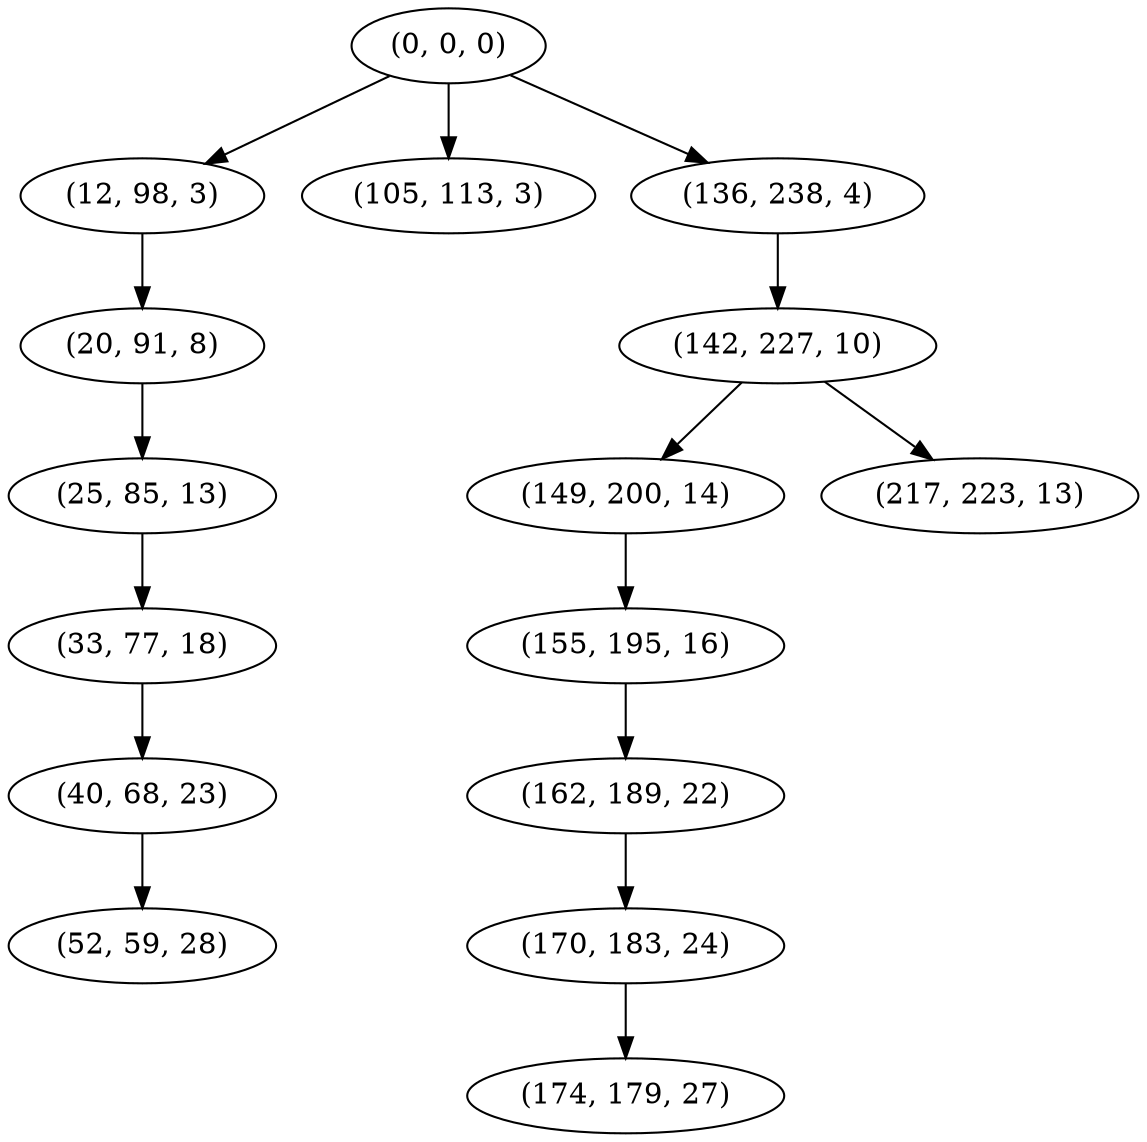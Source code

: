 digraph tree {
    "(0, 0, 0)";
    "(12, 98, 3)";
    "(20, 91, 8)";
    "(25, 85, 13)";
    "(33, 77, 18)";
    "(40, 68, 23)";
    "(52, 59, 28)";
    "(105, 113, 3)";
    "(136, 238, 4)";
    "(142, 227, 10)";
    "(149, 200, 14)";
    "(155, 195, 16)";
    "(162, 189, 22)";
    "(170, 183, 24)";
    "(174, 179, 27)";
    "(217, 223, 13)";
    "(0, 0, 0)" -> "(12, 98, 3)";
    "(0, 0, 0)" -> "(105, 113, 3)";
    "(0, 0, 0)" -> "(136, 238, 4)";
    "(12, 98, 3)" -> "(20, 91, 8)";
    "(20, 91, 8)" -> "(25, 85, 13)";
    "(25, 85, 13)" -> "(33, 77, 18)";
    "(33, 77, 18)" -> "(40, 68, 23)";
    "(40, 68, 23)" -> "(52, 59, 28)";
    "(136, 238, 4)" -> "(142, 227, 10)";
    "(142, 227, 10)" -> "(149, 200, 14)";
    "(142, 227, 10)" -> "(217, 223, 13)";
    "(149, 200, 14)" -> "(155, 195, 16)";
    "(155, 195, 16)" -> "(162, 189, 22)";
    "(162, 189, 22)" -> "(170, 183, 24)";
    "(170, 183, 24)" -> "(174, 179, 27)";
}

